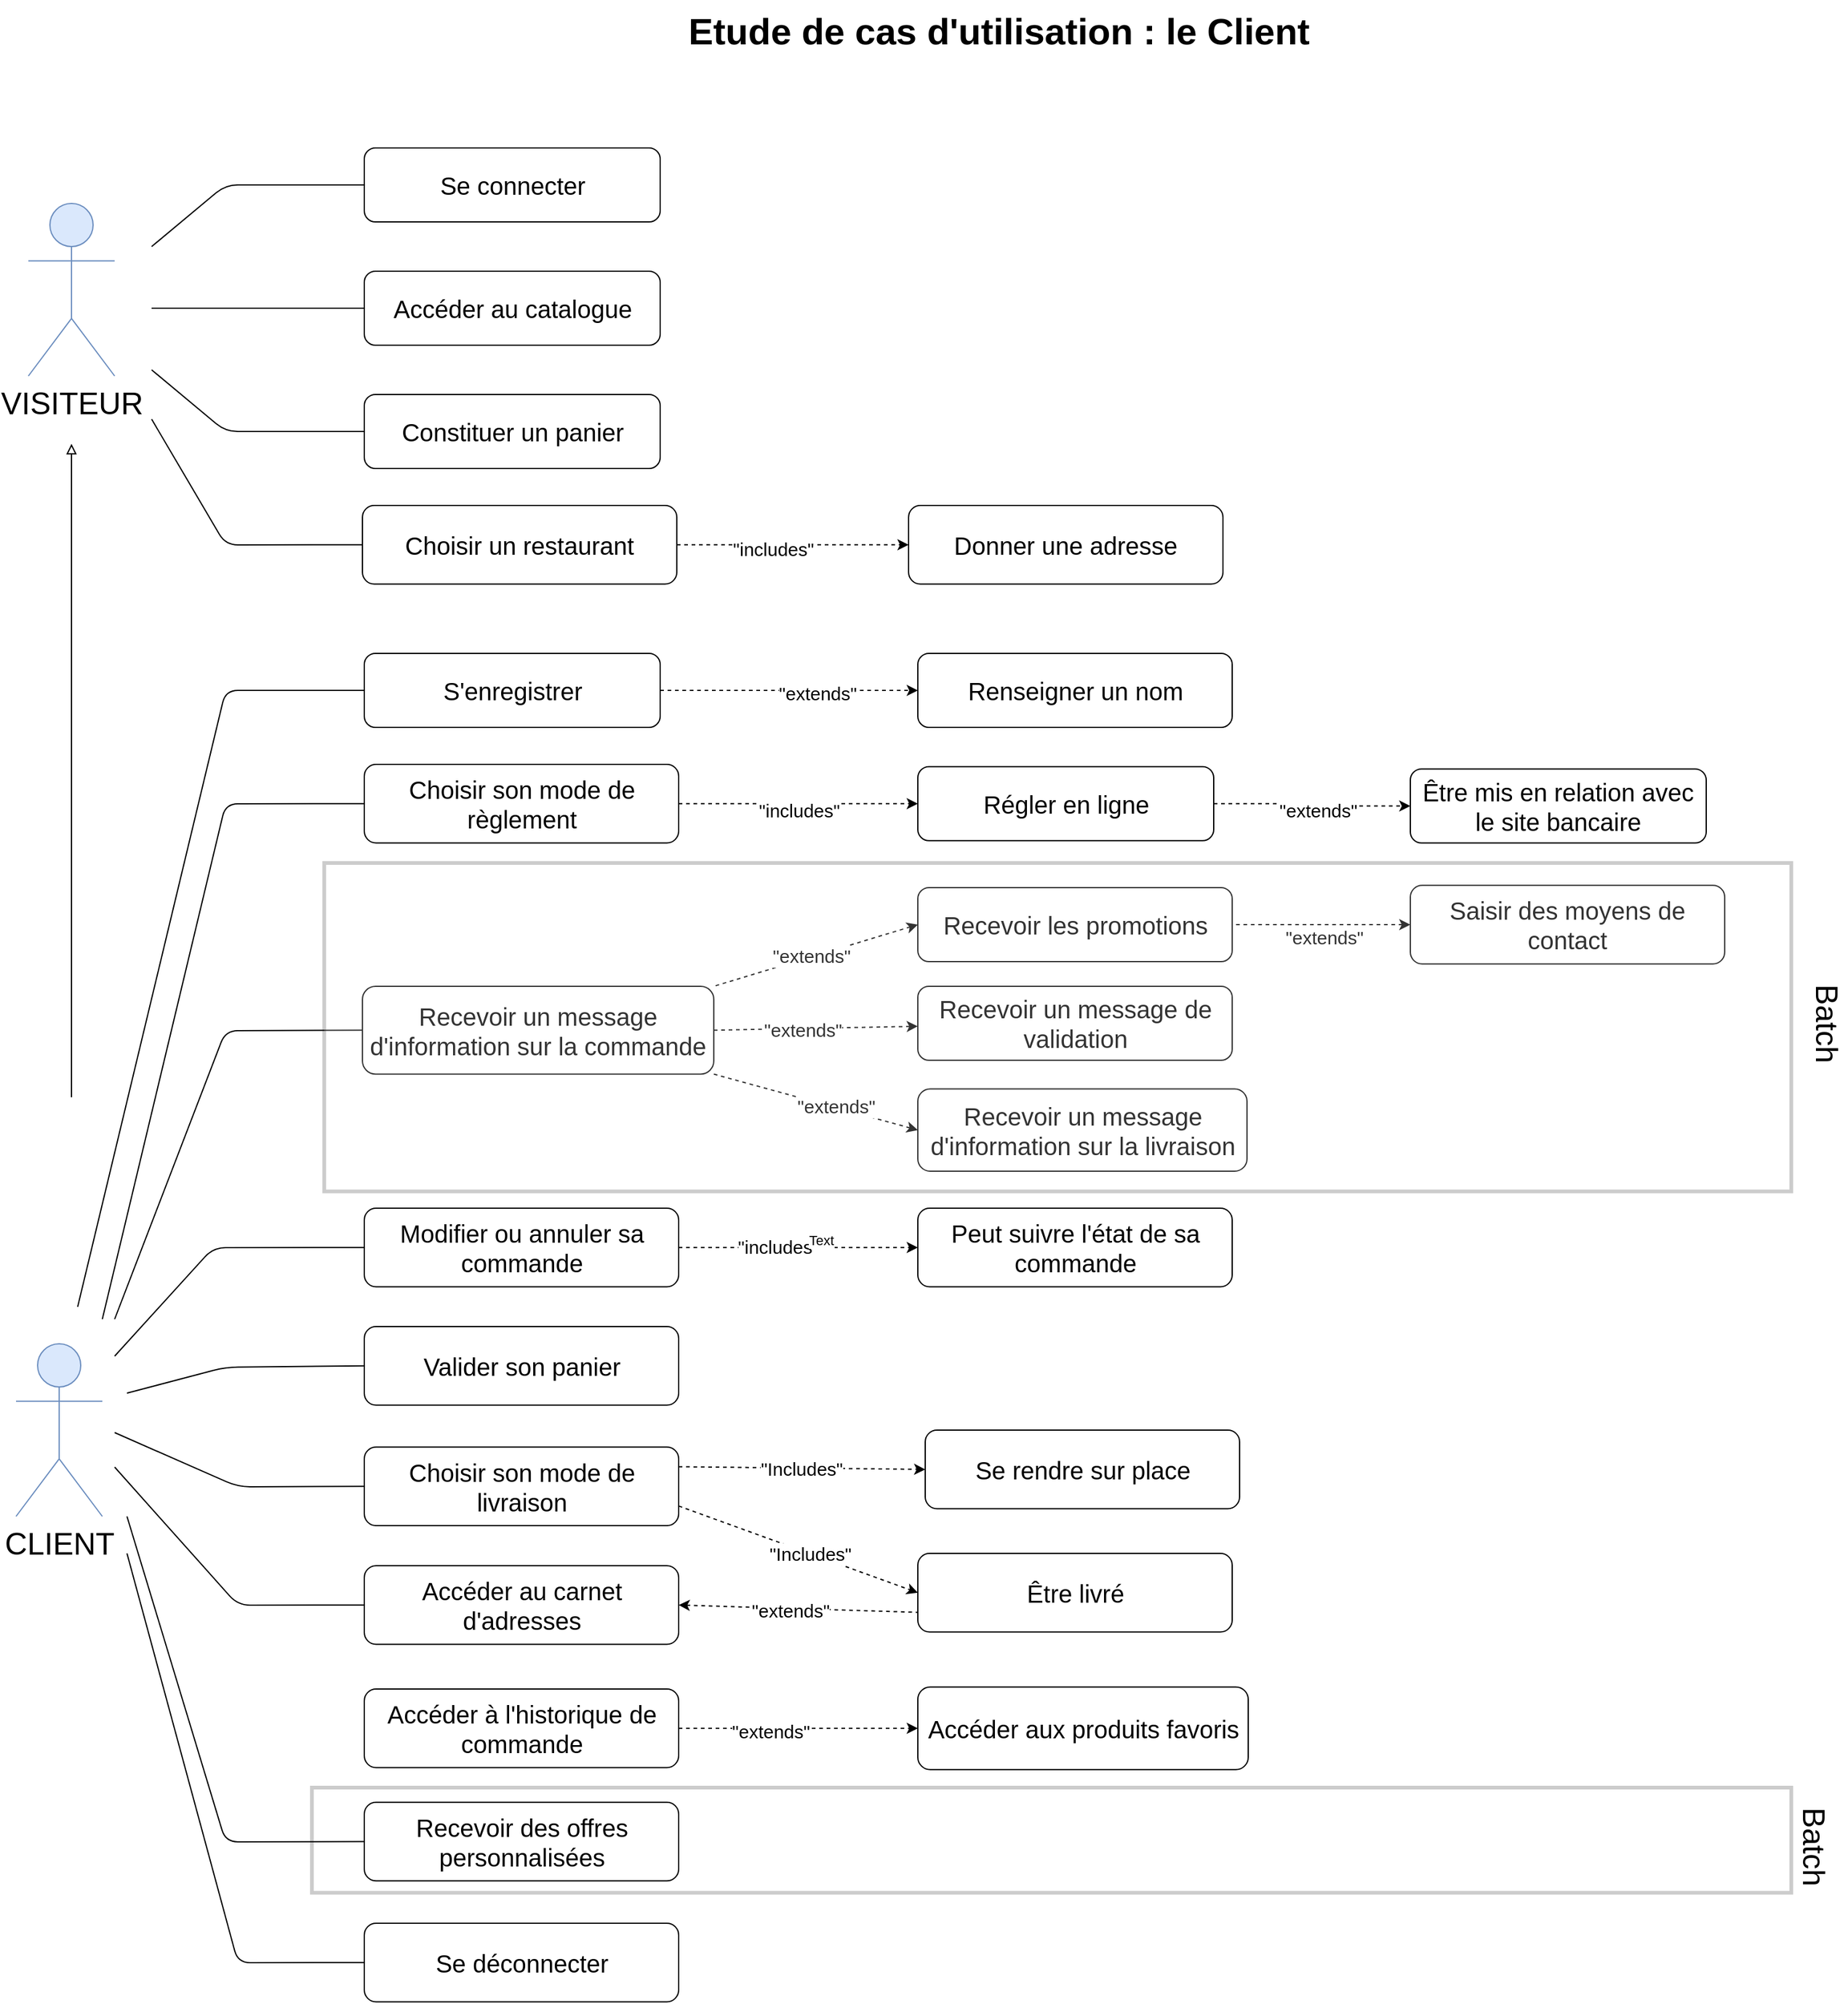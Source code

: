<mxfile version="13.2.4" type="github">
  <diagram id="K9GapVBDPHIvFuJplNbO" name="Page-1">
    <mxGraphModel dx="2404" dy="2037" grid="1" gridSize="10" guides="1" tooltips="1" connect="1" arrows="1" fold="1" page="1" pageScale="1" pageWidth="827" pageHeight="1169" math="0" shadow="0">
      <root>
        <mxCell id="0" />
        <mxCell id="1" parent="0" />
        <mxCell id="M6-kx8zf7hQfBqXirGnj-3" value="" style="rounded=0;whiteSpace=wrap;html=1;opacity=20;strokeWidth=3;perimeterSpacing=0;" parent="1" vertex="1">
          <mxGeometry x="230" y="310" width="1200" height="85.26" as="geometry" />
        </mxCell>
        <mxCell id="MGfbBTOL-nACpGUUXOaL-126" value="&lt;font size=&quot;1&quot;&gt;&lt;b style=&quot;font-size: 30px&quot;&gt;Etude de cas d&#39;utilisation : le Client&lt;/b&gt;&lt;/font&gt;" style="text;html=1;strokeColor=none;fillColor=#ffffff;align=center;verticalAlign=middle;whiteSpace=wrap;rounded=0;" parent="1" vertex="1">
          <mxGeometry x="510" y="-1140" width="555" height="50" as="geometry" />
        </mxCell>
        <mxCell id="MGfbBTOL-nACpGUUXOaL-150" value="&lt;font style=&quot;font-size: 25px&quot;&gt;Batch&lt;/font&gt;" style="text;html=1;align=center;verticalAlign=middle;resizable=0;points=[];autosize=1;rotation=90;" parent="1" vertex="1">
          <mxGeometry x="1410" y="347.63" width="80" height="20" as="geometry" />
        </mxCell>
        <mxCell id="OG27PFwJGwJHBfuaEuk7-5" value="" style="endArrow=none;html=1;entryX=0;entryY=0.5;entryDx=0;entryDy=0;" parent="1" target="M6-kx8zf7hQfBqXirGnj-42" edge="1">
          <mxGeometry width="50" height="50" relative="1" as="geometry">
            <mxPoint x="70" y="22" as="sourcePoint" />
            <mxPoint x="280" y="10" as="targetPoint" />
            <Array as="points">
              <mxPoint x="170" y="66" />
            </Array>
          </mxGeometry>
        </mxCell>
        <mxCell id="OG27PFwJGwJHBfuaEuk7-23" value="" style="endArrow=classic;html=1;entryX=0;entryY=0.5;entryDx=0;entryDy=0;exitX=1;exitY=0.5;exitDx=0;exitDy=0;dashed=1;" parent="1" source="M6-kx8zf7hQfBqXirGnj-38" target="M6-kx8zf7hQfBqXirGnj-41" edge="1">
          <mxGeometry width="50" height="50" relative="1" as="geometry">
            <mxPoint x="1959.246" y="-53.988" as="sourcePoint" />
            <mxPoint x="2220" y="-20" as="targetPoint" />
          </mxGeometry>
        </mxCell>
        <mxCell id="OG27PFwJGwJHBfuaEuk7-35" value="&lt;font style=&quot;font-size: 15px&quot;&gt;&quot;includes&quot;&lt;/font&gt;" style="edgeLabel;html=1;align=center;verticalAlign=middle;resizable=0;points=[];" parent="OG27PFwJGwJHBfuaEuk7-23" vertex="1" connectable="0">
          <mxGeometry x="-0.176" y="1" relative="1" as="geometry">
            <mxPoint as="offset" />
          </mxGeometry>
        </mxCell>
        <mxCell id="iiYqBMzcklRFqchUWYKM-30" value="Text" style="edgeLabel;html=1;align=center;verticalAlign=middle;resizable=0;points=[];" parent="OG27PFwJGwJHBfuaEuk7-23" vertex="1" connectable="0">
          <mxGeometry x="0.177" y="6" relative="1" as="geometry">
            <mxPoint x="1" as="offset" />
          </mxGeometry>
        </mxCell>
        <mxCell id="OG27PFwJGwJHBfuaEuk7-39" value="&lt;font style=&quot;font-size: 15px&quot;&gt;&quot;Includes&quot;&lt;/font&gt;" style="endArrow=classic;dashed=1;html=1;exitX=1;exitY=0.25;exitDx=0;exitDy=0;entryX=0;entryY=0.5;entryDx=0;entryDy=0;endFill=1;" parent="1" source="M6-kx8zf7hQfBqXirGnj-42" target="M6-kx8zf7hQfBqXirGnj-43" edge="1">
          <mxGeometry width="50" height="50" relative="1" as="geometry">
            <mxPoint x="490" y="10" as="sourcePoint" />
            <mxPoint x="650.0" y="30" as="targetPoint" />
          </mxGeometry>
        </mxCell>
        <mxCell id="OG27PFwJGwJHBfuaEuk7-43" value="" style="endArrow=none;html=1;entryX=0;entryY=0.5;entryDx=0;entryDy=0;" parent="1" target="M6-kx8zf7hQfBqXirGnj-34" edge="1">
          <mxGeometry width="50" height="50" relative="1" as="geometry">
            <mxPoint x="80" y="-10" as="sourcePoint" />
            <mxPoint x="272.5" y="-30.625" as="targetPoint" />
            <Array as="points">
              <mxPoint x="160" y="-31" />
            </Array>
          </mxGeometry>
        </mxCell>
        <mxCell id="OG27PFwJGwJHBfuaEuk7-53" value="&lt;font style=&quot;font-size: 25px&quot;&gt;CLIENT&lt;/font&gt;" style="shape=umlActor;verticalLabelPosition=bottom;labelBackgroundColor=#ffffff;verticalAlign=top;html=1;outlineConnect=0;fillColor=#dae8fc;strokeColor=#6c8ebf;aspect=fixed;" parent="1" vertex="1">
          <mxGeometry x="-10" y="-50" width="70" height="140" as="geometry" />
        </mxCell>
        <mxCell id="9LJ6ZO7ZTpFZ964VYEQy-1" value="" style="endArrow=classic;html=1;entryX=0;entryY=0.5;entryDx=0;entryDy=0;exitX=1;exitY=0.5;exitDx=0;exitDy=0;dashed=1;" parent="1" source="M6-kx8zf7hQfBqXirGnj-28" target="M6-kx8zf7hQfBqXirGnj-27" edge="1">
          <mxGeometry width="50" height="50" relative="1" as="geometry">
            <mxPoint x="490" y="-160" as="sourcePoint" />
            <mxPoint x="640" y="-240" as="targetPoint" />
          </mxGeometry>
        </mxCell>
        <mxCell id="9LJ6ZO7ZTpFZ964VYEQy-2" value="&lt;font style=&quot;font-size: 15px&quot;&gt;&quot;includes&quot;&lt;/font&gt;" style="edgeLabel;html=1;align=center;verticalAlign=middle;resizable=0;points=[];" parent="9LJ6ZO7ZTpFZ964VYEQy-1" vertex="1" connectable="0">
          <mxGeometry x="-0.169" y="-3" relative="1" as="geometry">
            <mxPoint as="offset" />
          </mxGeometry>
        </mxCell>
        <mxCell id="9LJ6ZO7ZTpFZ964VYEQy-3" value="&lt;span style=&quot;font-size: 25px&quot;&gt;VISITEUR&lt;/span&gt;" style="shape=umlActor;verticalLabelPosition=bottom;labelBackgroundColor=#ffffff;verticalAlign=top;html=1;outlineConnect=0;fillColor=#dae8fc;strokeColor=#6c8ebf;aspect=fixed;" parent="1" vertex="1">
          <mxGeometry y="-975" width="70" height="140" as="geometry" />
        </mxCell>
        <mxCell id="9LJ6ZO7ZTpFZ964VYEQy-4" value="" style="endArrow=none;html=1;startArrow=block;startFill=0;endFill=0;" parent="1" edge="1">
          <mxGeometry width="50" height="50" relative="1" as="geometry">
            <mxPoint x="35" y="-780" as="sourcePoint" />
            <mxPoint x="35" y="-250" as="targetPoint" />
          </mxGeometry>
        </mxCell>
        <mxCell id="9LJ6ZO7ZTpFZ964VYEQy-13" value="" style="endArrow=classic;html=1;entryX=0;entryY=0.5;entryDx=0;entryDy=0;dashed=1;exitX=1;exitY=0.75;exitDx=0;exitDy=0;" parent="1" source="M6-kx8zf7hQfBqXirGnj-42" target="M6-kx8zf7hQfBqXirGnj-47" edge="1">
          <mxGeometry width="50" height="50" relative="1" as="geometry">
            <mxPoint x="444.859" y="26.432" as="sourcePoint" />
            <mxPoint x="790" y="90.01" as="targetPoint" />
          </mxGeometry>
        </mxCell>
        <mxCell id="9LJ6ZO7ZTpFZ964VYEQy-47" value="&lt;font style=&quot;font-size: 15px&quot;&gt;&quot;Includes&quot;&lt;/font&gt;" style="edgeLabel;html=1;align=center;verticalAlign=middle;resizable=0;points=[];" parent="9LJ6ZO7ZTpFZ964VYEQy-13" vertex="1" connectable="0">
          <mxGeometry x="0.09" relative="1" as="geometry">
            <mxPoint as="offset" />
          </mxGeometry>
        </mxCell>
        <mxCell id="9LJ6ZO7ZTpFZ964VYEQy-14" value="" style="endArrow=none;html=1;dashed=1;entryX=0;entryY=0.75;entryDx=0;entryDy=0;exitX=1;exitY=0.5;exitDx=0;exitDy=0;endFill=0;startArrow=classic;startFill=1;" parent="1" source="M6-kx8zf7hQfBqXirGnj-49" target="M6-kx8zf7hQfBqXirGnj-47" edge="1">
          <mxGeometry width="50" height="50" relative="1" as="geometry">
            <mxPoint x="496" y="220" as="sourcePoint" />
            <mxPoint x="820.754" y="104.152" as="targetPoint" />
          </mxGeometry>
        </mxCell>
        <mxCell id="9LJ6ZO7ZTpFZ964VYEQy-15" value="&lt;font style=&quot;font-size: 15px&quot;&gt;&quot;extends&quot;&lt;/font&gt;" style="edgeLabel;html=1;align=center;verticalAlign=middle;resizable=0;points=[];" parent="9LJ6ZO7ZTpFZ964VYEQy-14" vertex="1" connectable="0">
          <mxGeometry x="-0.074" y="-1" relative="1" as="geometry">
            <mxPoint as="offset" />
          </mxGeometry>
        </mxCell>
        <mxCell id="9LJ6ZO7ZTpFZ964VYEQy-27" value="" style="endArrow=none;html=1;exitX=0;exitY=0.5;exitDx=0;exitDy=0;dashed=1;endFill=0;startArrow=classic;startFill=1;entryX=1;entryY=0;entryDx=0;entryDy=0;" parent="1" source="M6-kx8zf7hQfBqXirGnj-9" target="M6-kx8zf7hQfBqXirGnj-8" edge="1">
          <mxGeometry width="50" height="50" relative="1" as="geometry">
            <mxPoint x="720.0" y="-441.2" as="sourcePoint" />
            <mxPoint x="593.087" y="-381.82" as="targetPoint" />
          </mxGeometry>
        </mxCell>
        <mxCell id="9LJ6ZO7ZTpFZ964VYEQy-48" value="&lt;font style=&quot;font-size: 15px&quot;&gt;&quot;extends&quot;&lt;/font&gt;" style="edgeLabel;html=1;align=center;verticalAlign=middle;resizable=0;points=[];" parent="9LJ6ZO7ZTpFZ964VYEQy-27" vertex="1" connectable="0">
          <mxGeometry x="0.044" y="-1" relative="1" as="geometry">
            <mxPoint as="offset" />
          </mxGeometry>
        </mxCell>
        <mxCell id="9LJ6ZO7ZTpFZ964VYEQy-28" value="" style="endArrow=classic;html=1;exitX=1;exitY=0.5;exitDx=0;exitDy=0;dashed=1;endFill=1;" parent="1" source="M6-kx8zf7hQfBqXirGnj-8" target="M6-kx8zf7hQfBqXirGnj-11" edge="1">
          <mxGeometry width="50" height="50" relative="1" as="geometry">
            <mxPoint x="644.0" y="-363.7" as="sourcePoint" />
            <mxPoint x="720.0" y="-368.1" as="targetPoint" />
          </mxGeometry>
        </mxCell>
        <mxCell id="9LJ6ZO7ZTpFZ964VYEQy-49" value="&quot;extends&quot;" style="edgeLabel;html=1;align=center;verticalAlign=middle;resizable=0;points=[];fontSize=15;" parent="9LJ6ZO7ZTpFZ964VYEQy-28" vertex="1" connectable="0">
          <mxGeometry x="-0.129" y="-1" relative="1" as="geometry">
            <mxPoint as="offset" />
          </mxGeometry>
        </mxCell>
        <mxCell id="9LJ6ZO7ZTpFZ964VYEQy-29" value="" style="endArrow=classic;html=1;exitX=1;exitY=1;exitDx=0;exitDy=0;dashed=1;startArrow=none;startFill=0;endFill=1;entryX=0;entryY=0.5;entryDx=0;entryDy=0;" parent="1" source="M6-kx8zf7hQfBqXirGnj-8" target="M6-kx8zf7hQfBqXirGnj-13" edge="1">
          <mxGeometry width="50" height="50" relative="1" as="geometry">
            <mxPoint x="593.087" y="-345.58" as="sourcePoint" />
            <mxPoint x="730" y="-300" as="targetPoint" />
          </mxGeometry>
        </mxCell>
        <mxCell id="9LJ6ZO7ZTpFZ964VYEQy-50" value="&quot;extends&quot;" style="edgeLabel;html=1;align=center;verticalAlign=middle;resizable=0;points=[];fontSize=15;" parent="9LJ6ZO7ZTpFZ964VYEQy-29" vertex="1" connectable="0">
          <mxGeometry x="0.178" y="1" relative="1" as="geometry">
            <mxPoint x="1" as="offset" />
          </mxGeometry>
        </mxCell>
        <mxCell id="9LJ6ZO7ZTpFZ964VYEQy-39" value="" style="endArrow=classic;dashed=1;html=1;entryX=0;entryY=0.5;entryDx=0;entryDy=0;exitX=1;exitY=0.5;exitDx=0;exitDy=0;endFill=1;" parent="1" source="M6-kx8zf7hQfBqXirGnj-52" target="M6-kx8zf7hQfBqXirGnj-53" edge="1">
          <mxGeometry width="50" height="50" relative="1" as="geometry">
            <mxPoint x="474.246" y="434.142" as="sourcePoint" />
            <mxPoint x="760" y="390" as="targetPoint" />
          </mxGeometry>
        </mxCell>
        <mxCell id="M6-kx8zf7hQfBqXirGnj-55" value="&quot;extends&quot;" style="edgeLabel;html=1;align=center;verticalAlign=middle;resizable=0;points=[];fontSize=15;" parent="9LJ6ZO7ZTpFZ964VYEQy-39" vertex="1" connectable="0">
          <mxGeometry x="-0.247" y="-2" relative="1" as="geometry">
            <mxPoint x="1" as="offset" />
          </mxGeometry>
        </mxCell>
        <mxCell id="9LJ6ZO7ZTpFZ964VYEQy-45" value="" style="endArrow=none;dashed=1;html=1;entryX=1;entryY=0.5;entryDx=0;entryDy=0;endFill=0;exitX=0;exitY=0.5;exitDx=0;exitDy=0;startArrow=classic;startFill=1;" parent="1" source="M6-kx8zf7hQfBqXirGnj-36" target="M6-kx8zf7hQfBqXirGnj-9" edge="1">
          <mxGeometry width="50" height="50" relative="1" as="geometry">
            <mxPoint x="1550" y="-160" as="sourcePoint" />
            <mxPoint x="950.0" y="-368.1" as="targetPoint" />
          </mxGeometry>
        </mxCell>
        <mxCell id="9LJ6ZO7ZTpFZ964VYEQy-46" value="&lt;font style=&quot;font-size: 15px&quot;&gt;&quot;extends&quot;&lt;/font&gt;" style="edgeLabel;html=1;align=center;verticalAlign=middle;resizable=0;points=[];" parent="9LJ6ZO7ZTpFZ964VYEQy-45" vertex="1" connectable="0">
          <mxGeometry x="0.506" y="3" relative="1" as="geometry">
            <mxPoint x="39.0" y="7" as="offset" />
          </mxGeometry>
        </mxCell>
        <mxCell id="M6-kx8zf7hQfBqXirGnj-6" value="&lt;span style=&quot;font-size: 20px&quot;&gt;Se connecter&lt;/span&gt;" style="rounded=1;whiteSpace=wrap;html=1;" parent="1" vertex="1">
          <mxGeometry x="272.5" y="-1020" width="240" height="60" as="geometry" />
        </mxCell>
        <mxCell id="M6-kx8zf7hQfBqXirGnj-7" value="&lt;span style=&quot;font-size: 20px&quot;&gt;Accéder au catalogue&lt;/span&gt;" style="rounded=1;whiteSpace=wrap;html=1;" parent="1" vertex="1">
          <mxGeometry x="272.5" y="-920" width="240" height="60" as="geometry" />
        </mxCell>
        <mxCell id="M6-kx8zf7hQfBqXirGnj-8" value="&lt;font style=&quot;font-size: 20px&quot;&gt;Recevoir un message d&#39;information sur la commande&lt;/font&gt;" style="rounded=1;whiteSpace=wrap;html=1;aspect=fixed;" parent="1" vertex="1">
          <mxGeometry x="271" y="-340" width="285" height="71.25" as="geometry" />
        </mxCell>
        <mxCell id="M6-kx8zf7hQfBqXirGnj-9" value="&lt;font style=&quot;font-size: 20px&quot;&gt;Recevoir les promotions&lt;/font&gt;" style="rounded=1;whiteSpace=wrap;html=1;" parent="1" vertex="1">
          <mxGeometry x="721.5" y="-420" width="255" height="60" as="geometry" />
        </mxCell>
        <mxCell id="M6-kx8zf7hQfBqXirGnj-11" value="&lt;span style=&quot;font-size: 20px&quot;&gt;Recevoir un message de validation&lt;/span&gt;" style="rounded=1;whiteSpace=wrap;html=1;" parent="1" vertex="1">
          <mxGeometry x="721.5" y="-340" width="255" height="60" as="geometry" />
        </mxCell>
        <mxCell id="M6-kx8zf7hQfBqXirGnj-13" value="&lt;span style=&quot;font-size: 20px&quot;&gt;Recevoir un message d&#39;information sur la livraison&lt;/span&gt;" style="rounded=1;whiteSpace=wrap;html=1;aspect=fixed;" parent="1" vertex="1">
          <mxGeometry x="721.5" y="-256.75" width="267" height="66.75" as="geometry" />
        </mxCell>
        <mxCell id="M6-kx8zf7hQfBqXirGnj-27" value="&lt;span style=&quot;font-size: 20px&quot;&gt;Donner une adresse&lt;/span&gt;" style="rounded=1;whiteSpace=wrap;html=1;aspect=fixed;" parent="1" vertex="1">
          <mxGeometry x="714" y="-730" width="255" height="63.75" as="geometry" />
        </mxCell>
        <mxCell id="M6-kx8zf7hQfBqXirGnj-28" value="&lt;span style=&quot;font-size: 20px&quot;&gt;Choisir un restaurant&lt;/span&gt;" style="rounded=1;whiteSpace=wrap;html=1;aspect=fixed;" parent="1" vertex="1">
          <mxGeometry x="271" y="-730" width="255" height="63.75" as="geometry" />
        </mxCell>
        <mxCell id="M6-kx8zf7hQfBqXirGnj-34" value="&lt;span style=&quot;font-size: 20px&quot;&gt;Valider son panier&lt;/span&gt;" style="rounded=1;whiteSpace=wrap;html=1;aspect=fixed;" parent="1" vertex="1">
          <mxGeometry x="272.5" y="-64" width="255" height="63.75" as="geometry" />
        </mxCell>
        <mxCell id="M6-kx8zf7hQfBqXirGnj-36" value="&lt;span style=&quot;font-size: 20px&quot;&gt;Saisir des moyens de contact&lt;/span&gt;" style="rounded=1;whiteSpace=wrap;html=1;aspect=fixed;" parent="1" vertex="1">
          <mxGeometry x="1121" y="-421.88" width="255" height="63.75" as="geometry" />
        </mxCell>
        <mxCell id="M6-kx8zf7hQfBqXirGnj-38" value="&lt;span style=&quot;font-size: 20px&quot;&gt;Modifier ou annuler sa commande&lt;/span&gt;" style="rounded=1;whiteSpace=wrap;html=1;aspect=fixed;" parent="1" vertex="1">
          <mxGeometry x="272.5" y="-160" width="255" height="63.75" as="geometry" />
        </mxCell>
        <mxCell id="iiYqBMzcklRFqchUWYKM-37" value="" style="edgeStyle=orthogonalEdgeStyle;rounded=0;orthogonalLoop=1;jettySize=auto;html=1;startArrow=none;startFill=0;endArrow=classic;endFill=1;entryX=0;entryY=0.5;entryDx=0;entryDy=0;dashed=1;" parent="1" source="M6-kx8zf7hQfBqXirGnj-40" target="iiYqBMzcklRFqchUWYKM-23" edge="1">
          <mxGeometry relative="1" as="geometry">
            <mxPoint x="607.5" y="-488.125" as="targetPoint" />
          </mxGeometry>
        </mxCell>
        <mxCell id="iiYqBMzcklRFqchUWYKM-38" value="&lt;font style=&quot;font-size: 15px&quot;&gt;&quot;includes&quot;&lt;/font&gt;" style="edgeLabel;html=1;align=center;verticalAlign=middle;resizable=0;points=[];" parent="iiYqBMzcklRFqchUWYKM-37" vertex="1" connectable="0">
          <mxGeometry x="0.005" y="-5" relative="1" as="geometry">
            <mxPoint as="offset" />
          </mxGeometry>
        </mxCell>
        <mxCell id="M6-kx8zf7hQfBqXirGnj-40" value="&lt;span style=&quot;font-size: 20px&quot;&gt;Choisir son mode de règlement&lt;/span&gt;" style="rounded=1;whiteSpace=wrap;html=1;aspect=fixed;" parent="1" vertex="1">
          <mxGeometry x="272.5" y="-520" width="255" height="63.75" as="geometry" />
        </mxCell>
        <mxCell id="M6-kx8zf7hQfBqXirGnj-41" value="&lt;span style=&quot;font-size: 20px&quot;&gt;Peut suivre l&#39;état de sa commande&lt;/span&gt;" style="rounded=1;whiteSpace=wrap;html=1;aspect=fixed;" parent="1" vertex="1">
          <mxGeometry x="721.5" y="-160" width="255" height="63.75" as="geometry" />
        </mxCell>
        <mxCell id="M6-kx8zf7hQfBqXirGnj-42" value="&lt;span style=&quot;font-size: 20px&quot;&gt;Choisir son mode de livraison&lt;/span&gt;" style="rounded=1;whiteSpace=wrap;html=1;aspect=fixed;" parent="1" vertex="1">
          <mxGeometry x="272.5" y="33.75" width="255" height="63.75" as="geometry" />
        </mxCell>
        <mxCell id="M6-kx8zf7hQfBqXirGnj-43" value="&lt;span style=&quot;font-size: 20px&quot;&gt;Se rendre sur place&lt;/span&gt;" style="rounded=1;whiteSpace=wrap;html=1;aspect=fixed;" parent="1" vertex="1">
          <mxGeometry x="727.5" y="20.0" width="255" height="63.75" as="geometry" />
        </mxCell>
        <mxCell id="M6-kx8zf7hQfBqXirGnj-47" value="&lt;span style=&quot;font-size: 20px&quot;&gt;Être livré&lt;/span&gt;" style="rounded=1;whiteSpace=wrap;html=1;aspect=fixed;" parent="1" vertex="1">
          <mxGeometry x="721.5" y="120" width="255" height="63.75" as="geometry" />
        </mxCell>
        <mxCell id="M6-kx8zf7hQfBqXirGnj-49" value="&lt;span style=&quot;font-size: 20px&quot;&gt;Accéder au carnet d&#39;adresses&lt;/span&gt;" style="rounded=1;whiteSpace=wrap;html=1;aspect=fixed;" parent="1" vertex="1">
          <mxGeometry x="272.5" y="130" width="255" height="63.75" as="geometry" />
        </mxCell>
        <mxCell id="M6-kx8zf7hQfBqXirGnj-50" value="&lt;span style=&quot;font-size: 20px&quot;&gt;Se déconnecter&lt;/span&gt;" style="rounded=1;whiteSpace=wrap;html=1;aspect=fixed;" parent="1" vertex="1">
          <mxGeometry x="272.5" y="420" width="255" height="63.75" as="geometry" />
        </mxCell>
        <mxCell id="M6-kx8zf7hQfBqXirGnj-52" value="&lt;span style=&quot;font-size: 20px&quot;&gt;Accéder à l&#39;historique de commande&lt;/span&gt;" style="rounded=1;whiteSpace=wrap;html=1;aspect=fixed;" parent="1" vertex="1">
          <mxGeometry x="272.5" y="230" width="255" height="63.75" as="geometry" />
        </mxCell>
        <mxCell id="M6-kx8zf7hQfBqXirGnj-53" value="&lt;span style=&quot;font-size: 20px&quot;&gt;Accéder aux produits favoris&lt;/span&gt;" style="rounded=1;whiteSpace=wrap;html=1;aspect=fixed;" parent="1" vertex="1">
          <mxGeometry x="721.5" y="228.38" width="268" height="67" as="geometry" />
        </mxCell>
        <mxCell id="M6-kx8zf7hQfBqXirGnj-54" value="&lt;span style=&quot;font-size: 20px&quot;&gt;Recevoir des offres personnalisées&lt;/span&gt;" style="rounded=1;whiteSpace=wrap;html=1;aspect=fixed;" parent="1" vertex="1">
          <mxGeometry x="272.5" y="321.88" width="255" height="63.75" as="geometry" />
        </mxCell>
        <mxCell id="M6-kx8zf7hQfBqXirGnj-78" value="" style="endArrow=none;html=1;fontSize=15;exitX=0;exitY=0.5;exitDx=0;exitDy=0;" parent="1" source="M6-kx8zf7hQfBqXirGnj-8" edge="1">
          <mxGeometry width="50" height="50" relative="1" as="geometry">
            <mxPoint x="200" y="-340" as="sourcePoint" />
            <mxPoint x="70" y="-70" as="targetPoint" />
            <Array as="points">
              <mxPoint x="160" y="-304" />
            </Array>
          </mxGeometry>
        </mxCell>
        <mxCell id="M6-kx8zf7hQfBqXirGnj-79" value="" style="endArrow=none;html=1;fontSize=15;entryX=0;entryY=0.5;entryDx=0;entryDy=0;" parent="1" target="M6-kx8zf7hQfBqXirGnj-28" edge="1">
          <mxGeometry width="50" height="50" relative="1" as="geometry">
            <mxPoint x="100" y="-800" as="sourcePoint" />
            <mxPoint x="790" y="-140" as="targetPoint" />
            <Array as="points">
              <mxPoint x="160" y="-698" />
            </Array>
          </mxGeometry>
        </mxCell>
        <mxCell id="M6-kx8zf7hQfBqXirGnj-83" value="" style="endArrow=none;html=1;fontSize=15;exitX=0;exitY=0.5;exitDx=0;exitDy=0;" parent="1" source="M6-kx8zf7hQfBqXirGnj-49" edge="1">
          <mxGeometry width="50" height="50" relative="1" as="geometry">
            <mxPoint x="760" y="360" as="sourcePoint" />
            <mxPoint x="70" y="50" as="targetPoint" />
            <Array as="points">
              <mxPoint x="170" y="162" />
            </Array>
          </mxGeometry>
        </mxCell>
        <mxCell id="M6-kx8zf7hQfBqXirGnj-85" value="" style="endArrow=none;html=1;fontSize=15;entryX=0;entryY=0.5;entryDx=0;entryDy=0;" parent="1" target="M6-kx8zf7hQfBqXirGnj-50" edge="1">
          <mxGeometry width="50" height="50" relative="1" as="geometry">
            <mxPoint x="80" y="120" as="sourcePoint" />
            <mxPoint x="810" y="310" as="targetPoint" />
            <Array as="points">
              <mxPoint x="170" y="452" />
            </Array>
          </mxGeometry>
        </mxCell>
        <mxCell id="M6-kx8zf7hQfBqXirGnj-89" value="" style="endArrow=none;html=1;fontSize=15;exitX=0;exitY=0.5;exitDx=0;exitDy=0;" parent="1" source="M6-kx8zf7hQfBqXirGnj-54" edge="1">
          <mxGeometry width="50" height="50" relative="1" as="geometry">
            <mxPoint x="760" y="610" as="sourcePoint" />
            <mxPoint x="80" y="90" as="targetPoint" />
            <Array as="points">
              <mxPoint x="160" y="354" />
            </Array>
          </mxGeometry>
        </mxCell>
        <mxCell id="iiYqBMzcklRFqchUWYKM-2" value="&lt;span style=&quot;font-size: 20px&quot;&gt;Constituer un panier&lt;/span&gt;" style="rounded=1;whiteSpace=wrap;html=1;" parent="1" vertex="1">
          <mxGeometry x="272.5" y="-820" width="240" height="60" as="geometry" />
        </mxCell>
        <mxCell id="iiYqBMzcklRFqchUWYKM-5" value="" style="endArrow=none;html=1;entryX=0;entryY=0.5;entryDx=0;entryDy=0;" parent="1" target="M6-kx8zf7hQfBqXirGnj-7" edge="1">
          <mxGeometry width="50" height="50" relative="1" as="geometry">
            <mxPoint x="100" y="-890" as="sourcePoint" />
            <mxPoint x="250" y="-550" as="targetPoint" />
            <Array as="points">
              <mxPoint x="160" y="-890" />
            </Array>
          </mxGeometry>
        </mxCell>
        <mxCell id="iiYqBMzcklRFqchUWYKM-7" value="" style="endArrow=none;html=1;exitX=0;exitY=0.5;exitDx=0;exitDy=0;" parent="1" source="M6-kx8zf7hQfBqXirGnj-6" edge="1">
          <mxGeometry width="50" height="50" relative="1" as="geometry">
            <mxPoint x="200" y="-500" as="sourcePoint" />
            <mxPoint x="100" y="-940" as="targetPoint" />
            <Array as="points">
              <mxPoint x="160" y="-990" />
            </Array>
          </mxGeometry>
        </mxCell>
        <mxCell id="iiYqBMzcklRFqchUWYKM-9" value="&lt;span style=&quot;font-size: 20px&quot;&gt;S&#39;enregistrer&lt;/span&gt;" style="rounded=1;whiteSpace=wrap;html=1;" parent="1" vertex="1">
          <mxGeometry x="272.5" y="-610" width="240" height="60" as="geometry" />
        </mxCell>
        <mxCell id="iiYqBMzcklRFqchUWYKM-10" value="&lt;font style=&quot;font-size: 20px&quot;&gt;Renseigner un nom&lt;/font&gt;" style="rounded=1;whiteSpace=wrap;html=1;" parent="1" vertex="1">
          <mxGeometry x="721.5" y="-610" width="255" height="60" as="geometry" />
        </mxCell>
        <mxCell id="iiYqBMzcklRFqchUWYKM-12" value="" style="endArrow=classic;html=1;entryX=0;entryY=0.5;entryDx=0;entryDy=0;exitX=1;exitY=0.5;exitDx=0;exitDy=0;dashed=1;" parent="1" source="iiYqBMzcklRFqchUWYKM-9" target="iiYqBMzcklRFqchUWYKM-10" edge="1">
          <mxGeometry width="50" height="50" relative="1" as="geometry">
            <mxPoint x="660" y="-480" as="sourcePoint" />
            <mxPoint x="710" y="-530" as="targetPoint" />
          </mxGeometry>
        </mxCell>
        <mxCell id="iiYqBMzcklRFqchUWYKM-13" value="&lt;font style=&quot;font-size: 15px&quot;&gt;&quot;extends&quot;&lt;/font&gt;" style="edgeLabel;html=1;align=center;verticalAlign=middle;resizable=0;points=[];" parent="iiYqBMzcklRFqchUWYKM-12" vertex="1" connectable="0">
          <mxGeometry x="0.225" y="-2" relative="1" as="geometry">
            <mxPoint x="-1" as="offset" />
          </mxGeometry>
        </mxCell>
        <mxCell id="iiYqBMzcklRFqchUWYKM-17" value="" style="endArrow=none;html=1;entryX=0;entryY=0.5;entryDx=0;entryDy=0;" parent="1" target="iiYqBMzcklRFqchUWYKM-9" edge="1">
          <mxGeometry width="50" height="50" relative="1" as="geometry">
            <mxPoint x="40" y="-80" as="sourcePoint" />
            <mxPoint x="740" y="-270" as="targetPoint" />
            <Array as="points">
              <mxPoint x="160" y="-580" />
            </Array>
          </mxGeometry>
        </mxCell>
        <mxCell id="iiYqBMzcklRFqchUWYKM-18" value="" style="rounded=0;whiteSpace=wrap;html=1;opacity=20;strokeWidth=3;perimeterSpacing=0;" parent="1" vertex="1">
          <mxGeometry x="240" y="-440" width="1190" height="266.38" as="geometry" />
        </mxCell>
        <mxCell id="iiYqBMzcklRFqchUWYKM-19" value="" style="endArrow=none;html=1;entryX=0;entryY=0.5;entryDx=0;entryDy=0;" parent="1" target="iiYqBMzcklRFqchUWYKM-2" edge="1">
          <mxGeometry width="50" height="50" relative="1" as="geometry">
            <mxPoint x="100" y="-840" as="sourcePoint" />
            <mxPoint x="850" y="-620" as="targetPoint" />
            <Array as="points">
              <mxPoint x="160" y="-790" />
            </Array>
          </mxGeometry>
        </mxCell>
        <mxCell id="iiYqBMzcklRFqchUWYKM-22" value="&lt;font style=&quot;font-size: 25px&quot;&gt;Batch&lt;/font&gt;" style="text;html=1;align=center;verticalAlign=middle;resizable=0;points=[];autosize=1;rotation=90;" parent="1" vertex="1">
          <mxGeometry x="1420" y="-320" width="80" height="20" as="geometry" />
        </mxCell>
        <mxCell id="iiYqBMzcklRFqchUWYKM-25" value="" style="edgeStyle=orthogonalEdgeStyle;rounded=0;orthogonalLoop=1;jettySize=auto;html=1;dashed=1;" parent="1" source="iiYqBMzcklRFqchUWYKM-23" target="iiYqBMzcklRFqchUWYKM-24" edge="1">
          <mxGeometry relative="1" as="geometry" />
        </mxCell>
        <mxCell id="iiYqBMzcklRFqchUWYKM-29" value="&lt;font style=&quot;font-size: 15px&quot;&gt;&quot;extends&quot;&lt;/font&gt;" style="edgeLabel;html=1;align=center;verticalAlign=middle;resizable=0;points=[];" parent="iiYqBMzcklRFqchUWYKM-25" vertex="1" connectable="0">
          <mxGeometry x="0.057" y="-3" relative="1" as="geometry">
            <mxPoint x="1" as="offset" />
          </mxGeometry>
        </mxCell>
        <mxCell id="iiYqBMzcklRFqchUWYKM-23" value="&lt;span style=&quot;font-size: 20px&quot;&gt;Régler en ligne&lt;/span&gt;" style="rounded=1;whiteSpace=wrap;html=1;" parent="1" vertex="1">
          <mxGeometry x="721.5" y="-518.12" width="240" height="60" as="geometry" />
        </mxCell>
        <mxCell id="iiYqBMzcklRFqchUWYKM-24" value="&lt;font style=&quot;font-size: 20px&quot;&gt;Être mis en relation avec le site bancaire&lt;/font&gt;" style="rounded=1;whiteSpace=wrap;html=1;" parent="1" vertex="1">
          <mxGeometry x="1121" y="-516.25" width="240" height="60" as="geometry" />
        </mxCell>
        <mxCell id="iiYqBMzcklRFqchUWYKM-31" value="" style="endArrow=none;html=1;entryX=0;entryY=0.5;entryDx=0;entryDy=0;" parent="1" target="M6-kx8zf7hQfBqXirGnj-40" edge="1">
          <mxGeometry width="50" height="50" relative="1" as="geometry">
            <mxPoint x="60" y="-70" as="sourcePoint" />
            <mxPoint x="610" y="-430" as="targetPoint" />
            <Array as="points">
              <mxPoint x="160" y="-488" />
            </Array>
          </mxGeometry>
        </mxCell>
        <mxCell id="iiYqBMzcklRFqchUWYKM-34" value="" style="endArrow=none;html=1;entryX=0;entryY=0.5;entryDx=0;entryDy=0;" parent="1" target="M6-kx8zf7hQfBqXirGnj-38" edge="1">
          <mxGeometry width="50" height="50" relative="1" as="geometry">
            <mxPoint x="70" y="-40" as="sourcePoint" />
            <mxPoint x="300" y="-330" as="targetPoint" />
            <Array as="points">
              <mxPoint x="150" y="-128" />
            </Array>
          </mxGeometry>
        </mxCell>
      </root>
    </mxGraphModel>
  </diagram>
</mxfile>
